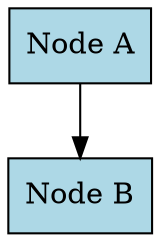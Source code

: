 digraph G {
    node [shape=box, style=filled, fillcolor=lightblue];
    A [label="Node A"];
    B [label="Node B"];
    A -> B;
}